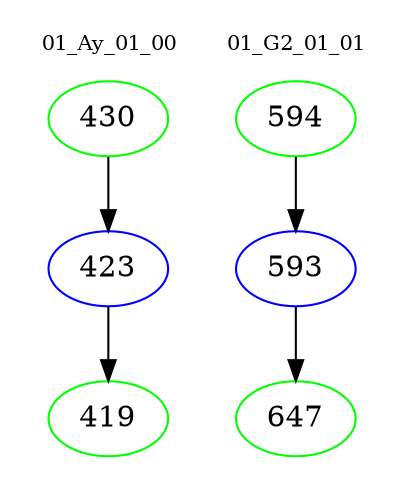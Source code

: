 digraph{
subgraph cluster_0 {
color = white
label = "01_Ay_01_00";
fontsize=10;
T0_430 [label="430", color="green"]
T0_430 -> T0_423 [color="black"]
T0_423 [label="423", color="blue"]
T0_423 -> T0_419 [color="black"]
T0_419 [label="419", color="green"]
}
subgraph cluster_1 {
color = white
label = "01_G2_01_01";
fontsize=10;
T1_594 [label="594", color="green"]
T1_594 -> T1_593 [color="black"]
T1_593 [label="593", color="blue"]
T1_593 -> T1_647 [color="black"]
T1_647 [label="647", color="green"]
}
}
